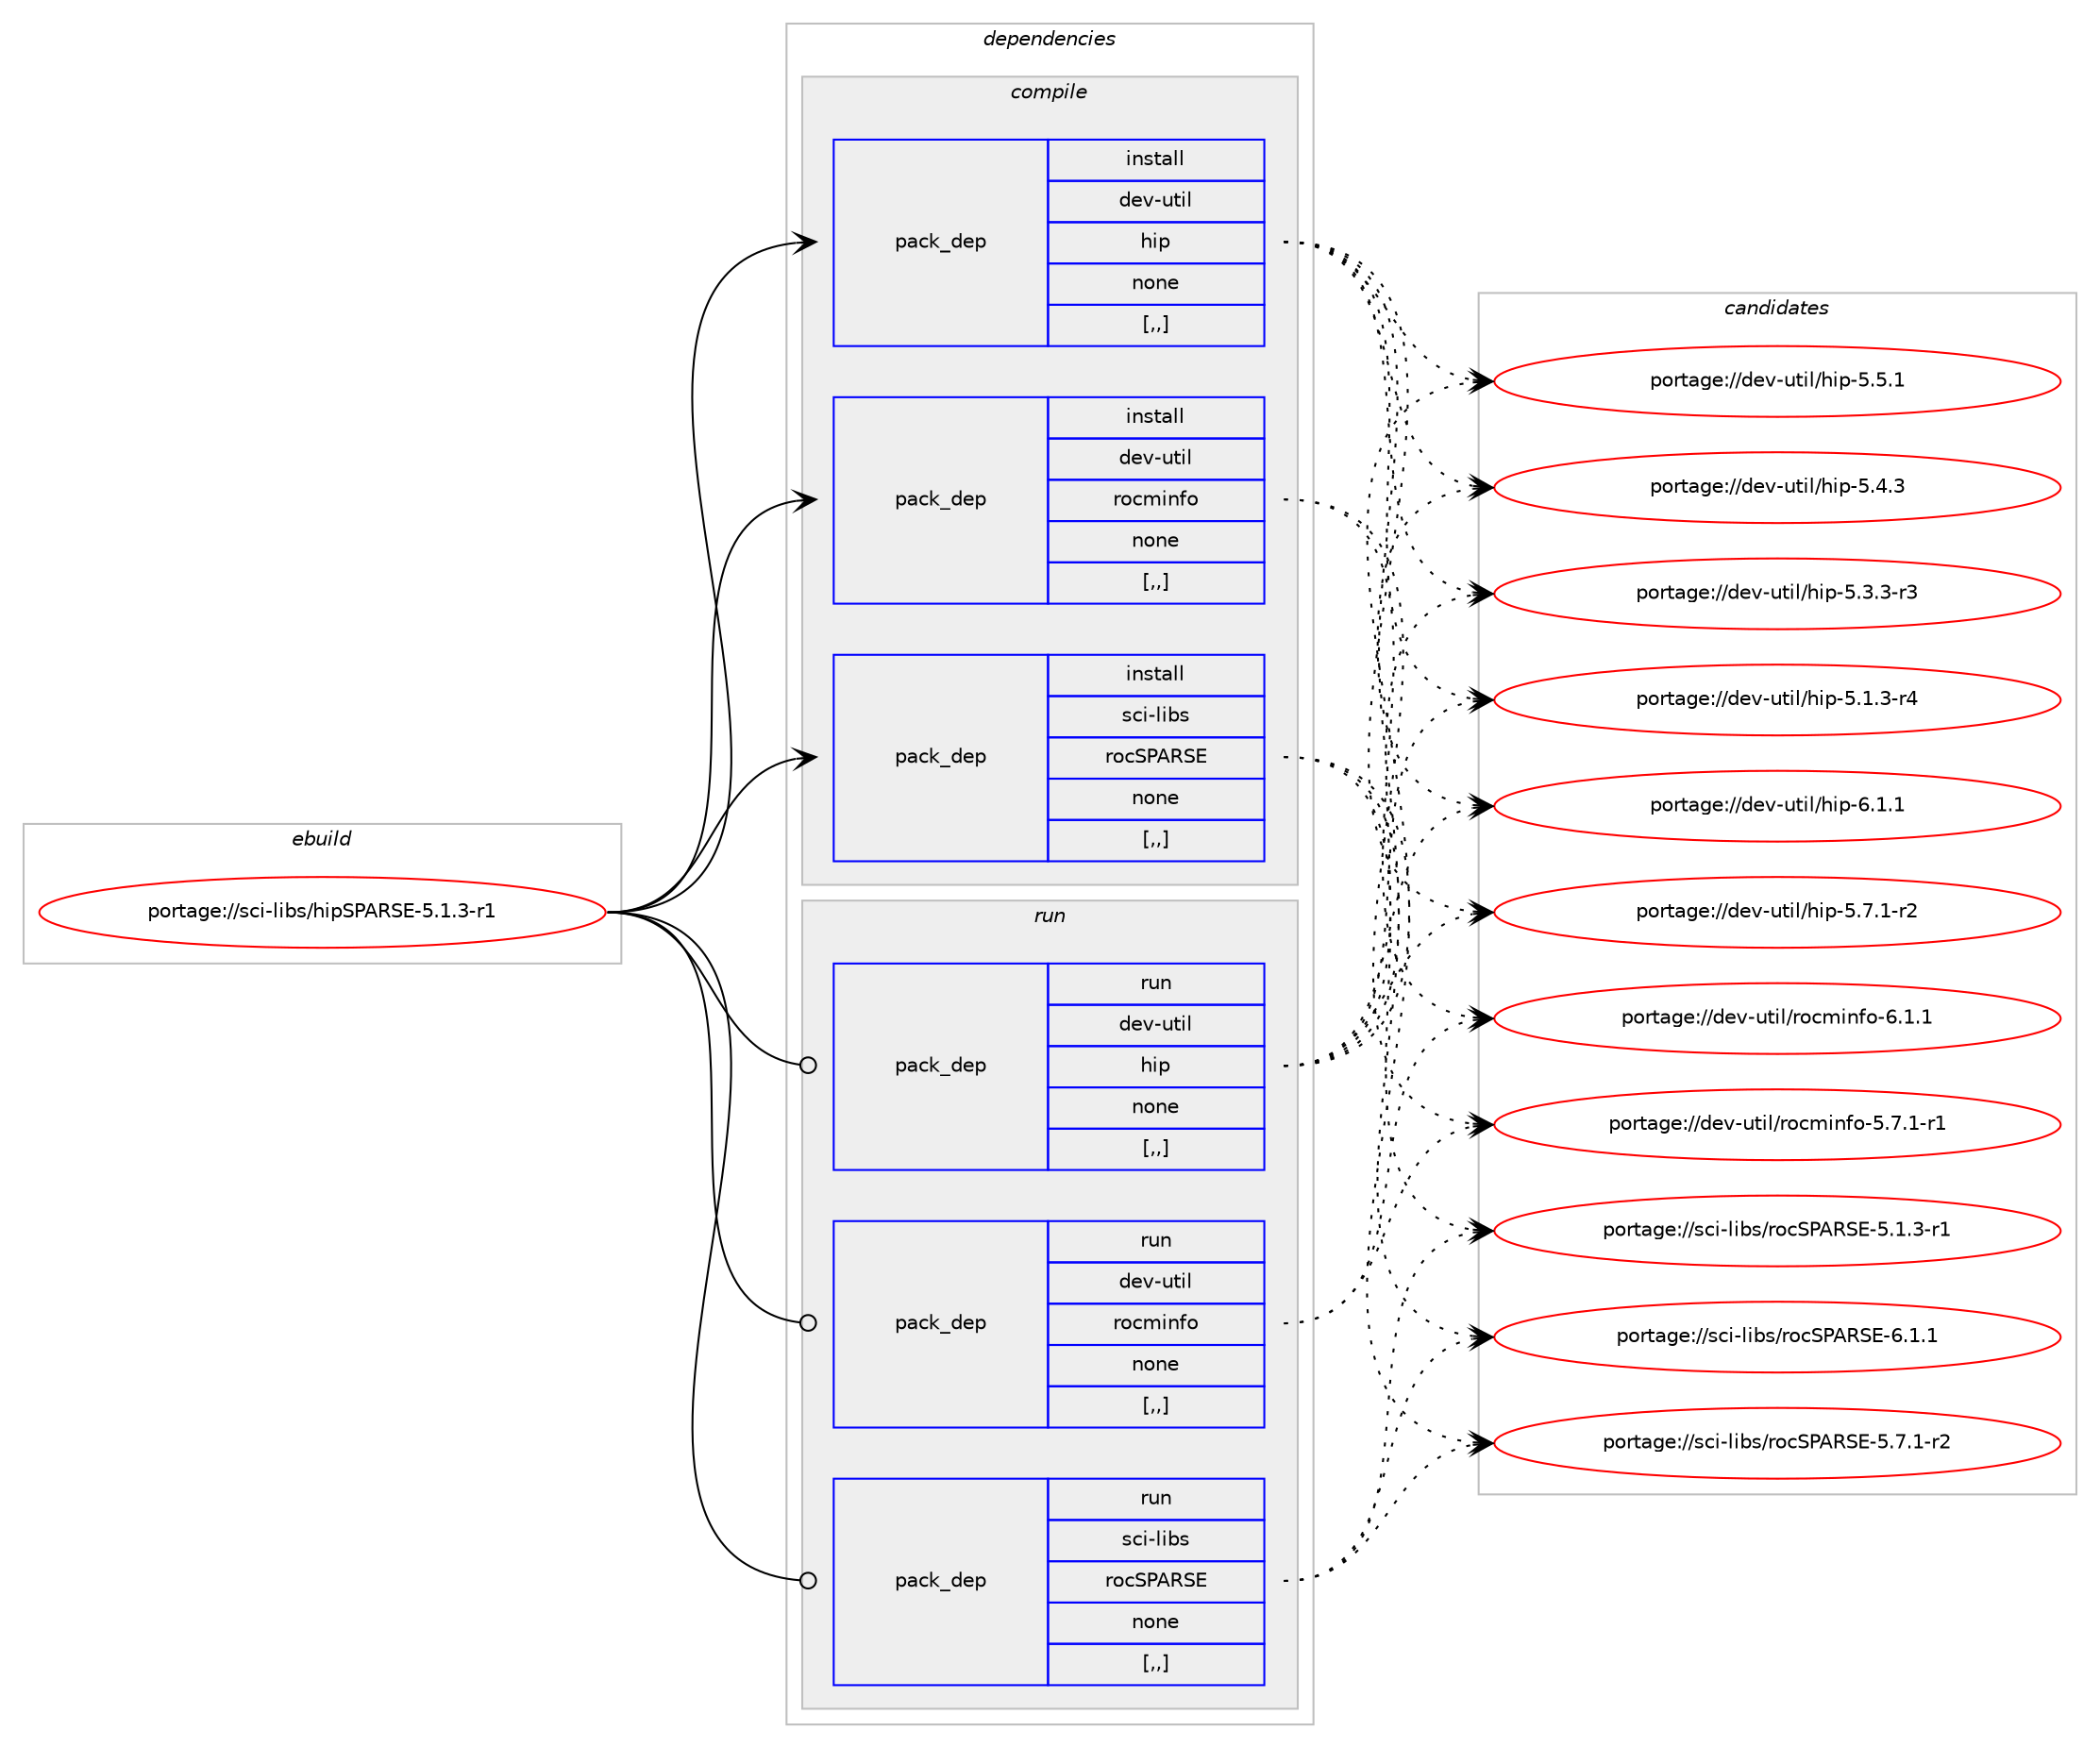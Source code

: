 digraph prolog {

# *************
# Graph options
# *************

newrank=true;
concentrate=true;
compound=true;
graph [rankdir=LR,fontname=Helvetica,fontsize=10,ranksep=1.5];#, ranksep=2.5, nodesep=0.2];
edge  [arrowhead=vee];
node  [fontname=Helvetica,fontsize=10];

# **********
# The ebuild
# **********

subgraph cluster_leftcol {
color=gray;
label=<<i>ebuild</i>>;
id [label="portage://sci-libs/hipSPARSE-5.1.3-r1", color=red, width=4, href="../sci-libs/hipSPARSE-5.1.3-r1.svg"];
}

# ****************
# The dependencies
# ****************

subgraph cluster_midcol {
color=gray;
label=<<i>dependencies</i>>;
subgraph cluster_compile {
fillcolor="#eeeeee";
style=filled;
label=<<i>compile</i>>;
subgraph pack291842 {
dependency400703 [label=<<TABLE BORDER="0" CELLBORDER="1" CELLSPACING="0" CELLPADDING="4" WIDTH="220"><TR><TD ROWSPAN="6" CELLPADDING="30">pack_dep</TD></TR><TR><TD WIDTH="110">install</TD></TR><TR><TD>dev-util</TD></TR><TR><TD>hip</TD></TR><TR><TD>none</TD></TR><TR><TD>[,,]</TD></TR></TABLE>>, shape=none, color=blue];
}
id:e -> dependency400703:w [weight=20,style="solid",arrowhead="vee"];
subgraph pack291843 {
dependency400704 [label=<<TABLE BORDER="0" CELLBORDER="1" CELLSPACING="0" CELLPADDING="4" WIDTH="220"><TR><TD ROWSPAN="6" CELLPADDING="30">pack_dep</TD></TR><TR><TD WIDTH="110">install</TD></TR><TR><TD>dev-util</TD></TR><TR><TD>rocminfo</TD></TR><TR><TD>none</TD></TR><TR><TD>[,,]</TD></TR></TABLE>>, shape=none, color=blue];
}
id:e -> dependency400704:w [weight=20,style="solid",arrowhead="vee"];
subgraph pack291844 {
dependency400705 [label=<<TABLE BORDER="0" CELLBORDER="1" CELLSPACING="0" CELLPADDING="4" WIDTH="220"><TR><TD ROWSPAN="6" CELLPADDING="30">pack_dep</TD></TR><TR><TD WIDTH="110">install</TD></TR><TR><TD>sci-libs</TD></TR><TR><TD>rocSPARSE</TD></TR><TR><TD>none</TD></TR><TR><TD>[,,]</TD></TR></TABLE>>, shape=none, color=blue];
}
id:e -> dependency400705:w [weight=20,style="solid",arrowhead="vee"];
}
subgraph cluster_compileandrun {
fillcolor="#eeeeee";
style=filled;
label=<<i>compile and run</i>>;
}
subgraph cluster_run {
fillcolor="#eeeeee";
style=filled;
label=<<i>run</i>>;
subgraph pack291845 {
dependency400706 [label=<<TABLE BORDER="0" CELLBORDER="1" CELLSPACING="0" CELLPADDING="4" WIDTH="220"><TR><TD ROWSPAN="6" CELLPADDING="30">pack_dep</TD></TR><TR><TD WIDTH="110">run</TD></TR><TR><TD>dev-util</TD></TR><TR><TD>hip</TD></TR><TR><TD>none</TD></TR><TR><TD>[,,]</TD></TR></TABLE>>, shape=none, color=blue];
}
id:e -> dependency400706:w [weight=20,style="solid",arrowhead="odot"];
subgraph pack291846 {
dependency400707 [label=<<TABLE BORDER="0" CELLBORDER="1" CELLSPACING="0" CELLPADDING="4" WIDTH="220"><TR><TD ROWSPAN="6" CELLPADDING="30">pack_dep</TD></TR><TR><TD WIDTH="110">run</TD></TR><TR><TD>dev-util</TD></TR><TR><TD>rocminfo</TD></TR><TR><TD>none</TD></TR><TR><TD>[,,]</TD></TR></TABLE>>, shape=none, color=blue];
}
id:e -> dependency400707:w [weight=20,style="solid",arrowhead="odot"];
subgraph pack291847 {
dependency400708 [label=<<TABLE BORDER="0" CELLBORDER="1" CELLSPACING="0" CELLPADDING="4" WIDTH="220"><TR><TD ROWSPAN="6" CELLPADDING="30">pack_dep</TD></TR><TR><TD WIDTH="110">run</TD></TR><TR><TD>sci-libs</TD></TR><TR><TD>rocSPARSE</TD></TR><TR><TD>none</TD></TR><TR><TD>[,,]</TD></TR></TABLE>>, shape=none, color=blue];
}
id:e -> dependency400708:w [weight=20,style="solid",arrowhead="odot"];
}
}

# **************
# The candidates
# **************

subgraph cluster_choices {
rank=same;
color=gray;
label=<<i>candidates</i>>;

subgraph choice291842 {
color=black;
nodesep=1;
choice1001011184511711610510847104105112455446494649 [label="portage://dev-util/hip-6.1.1", color=red, width=4,href="../dev-util/hip-6.1.1.svg"];
choice10010111845117116105108471041051124553465546494511450 [label="portage://dev-util/hip-5.7.1-r2", color=red, width=4,href="../dev-util/hip-5.7.1-r2.svg"];
choice1001011184511711610510847104105112455346534649 [label="portage://dev-util/hip-5.5.1", color=red, width=4,href="../dev-util/hip-5.5.1.svg"];
choice1001011184511711610510847104105112455346524651 [label="portage://dev-util/hip-5.4.3", color=red, width=4,href="../dev-util/hip-5.4.3.svg"];
choice10010111845117116105108471041051124553465146514511451 [label="portage://dev-util/hip-5.3.3-r3", color=red, width=4,href="../dev-util/hip-5.3.3-r3.svg"];
choice10010111845117116105108471041051124553464946514511452 [label="portage://dev-util/hip-5.1.3-r4", color=red, width=4,href="../dev-util/hip-5.1.3-r4.svg"];
dependency400703:e -> choice1001011184511711610510847104105112455446494649:w [style=dotted,weight="100"];
dependency400703:e -> choice10010111845117116105108471041051124553465546494511450:w [style=dotted,weight="100"];
dependency400703:e -> choice1001011184511711610510847104105112455346534649:w [style=dotted,weight="100"];
dependency400703:e -> choice1001011184511711610510847104105112455346524651:w [style=dotted,weight="100"];
dependency400703:e -> choice10010111845117116105108471041051124553465146514511451:w [style=dotted,weight="100"];
dependency400703:e -> choice10010111845117116105108471041051124553464946514511452:w [style=dotted,weight="100"];
}
subgraph choice291843 {
color=black;
nodesep=1;
choice100101118451171161051084711411199109105110102111455446494649 [label="portage://dev-util/rocminfo-6.1.1", color=red, width=4,href="../dev-util/rocminfo-6.1.1.svg"];
choice1001011184511711610510847114111991091051101021114553465546494511449 [label="portage://dev-util/rocminfo-5.7.1-r1", color=red, width=4,href="../dev-util/rocminfo-5.7.1-r1.svg"];
dependency400704:e -> choice100101118451171161051084711411199109105110102111455446494649:w [style=dotted,weight="100"];
dependency400704:e -> choice1001011184511711610510847114111991091051101021114553465546494511449:w [style=dotted,weight="100"];
}
subgraph choice291844 {
color=black;
nodesep=1;
choice1159910545108105981154711411199838065828369455446494649 [label="portage://sci-libs/rocSPARSE-6.1.1", color=red, width=4,href="../sci-libs/rocSPARSE-6.1.1.svg"];
choice11599105451081059811547114111998380658283694553465546494511450 [label="portage://sci-libs/rocSPARSE-5.7.1-r2", color=red, width=4,href="../sci-libs/rocSPARSE-5.7.1-r2.svg"];
choice11599105451081059811547114111998380658283694553464946514511449 [label="portage://sci-libs/rocSPARSE-5.1.3-r1", color=red, width=4,href="../sci-libs/rocSPARSE-5.1.3-r1.svg"];
dependency400705:e -> choice1159910545108105981154711411199838065828369455446494649:w [style=dotted,weight="100"];
dependency400705:e -> choice11599105451081059811547114111998380658283694553465546494511450:w [style=dotted,weight="100"];
dependency400705:e -> choice11599105451081059811547114111998380658283694553464946514511449:w [style=dotted,weight="100"];
}
subgraph choice291845 {
color=black;
nodesep=1;
choice1001011184511711610510847104105112455446494649 [label="portage://dev-util/hip-6.1.1", color=red, width=4,href="../dev-util/hip-6.1.1.svg"];
choice10010111845117116105108471041051124553465546494511450 [label="portage://dev-util/hip-5.7.1-r2", color=red, width=4,href="../dev-util/hip-5.7.1-r2.svg"];
choice1001011184511711610510847104105112455346534649 [label="portage://dev-util/hip-5.5.1", color=red, width=4,href="../dev-util/hip-5.5.1.svg"];
choice1001011184511711610510847104105112455346524651 [label="portage://dev-util/hip-5.4.3", color=red, width=4,href="../dev-util/hip-5.4.3.svg"];
choice10010111845117116105108471041051124553465146514511451 [label="portage://dev-util/hip-5.3.3-r3", color=red, width=4,href="../dev-util/hip-5.3.3-r3.svg"];
choice10010111845117116105108471041051124553464946514511452 [label="portage://dev-util/hip-5.1.3-r4", color=red, width=4,href="../dev-util/hip-5.1.3-r4.svg"];
dependency400706:e -> choice1001011184511711610510847104105112455446494649:w [style=dotted,weight="100"];
dependency400706:e -> choice10010111845117116105108471041051124553465546494511450:w [style=dotted,weight="100"];
dependency400706:e -> choice1001011184511711610510847104105112455346534649:w [style=dotted,weight="100"];
dependency400706:e -> choice1001011184511711610510847104105112455346524651:w [style=dotted,weight="100"];
dependency400706:e -> choice10010111845117116105108471041051124553465146514511451:w [style=dotted,weight="100"];
dependency400706:e -> choice10010111845117116105108471041051124553464946514511452:w [style=dotted,weight="100"];
}
subgraph choice291846 {
color=black;
nodesep=1;
choice100101118451171161051084711411199109105110102111455446494649 [label="portage://dev-util/rocminfo-6.1.1", color=red, width=4,href="../dev-util/rocminfo-6.1.1.svg"];
choice1001011184511711610510847114111991091051101021114553465546494511449 [label="portage://dev-util/rocminfo-5.7.1-r1", color=red, width=4,href="../dev-util/rocminfo-5.7.1-r1.svg"];
dependency400707:e -> choice100101118451171161051084711411199109105110102111455446494649:w [style=dotted,weight="100"];
dependency400707:e -> choice1001011184511711610510847114111991091051101021114553465546494511449:w [style=dotted,weight="100"];
}
subgraph choice291847 {
color=black;
nodesep=1;
choice1159910545108105981154711411199838065828369455446494649 [label="portage://sci-libs/rocSPARSE-6.1.1", color=red, width=4,href="../sci-libs/rocSPARSE-6.1.1.svg"];
choice11599105451081059811547114111998380658283694553465546494511450 [label="portage://sci-libs/rocSPARSE-5.7.1-r2", color=red, width=4,href="../sci-libs/rocSPARSE-5.7.1-r2.svg"];
choice11599105451081059811547114111998380658283694553464946514511449 [label="portage://sci-libs/rocSPARSE-5.1.3-r1", color=red, width=4,href="../sci-libs/rocSPARSE-5.1.3-r1.svg"];
dependency400708:e -> choice1159910545108105981154711411199838065828369455446494649:w [style=dotted,weight="100"];
dependency400708:e -> choice11599105451081059811547114111998380658283694553465546494511450:w [style=dotted,weight="100"];
dependency400708:e -> choice11599105451081059811547114111998380658283694553464946514511449:w [style=dotted,weight="100"];
}
}

}
